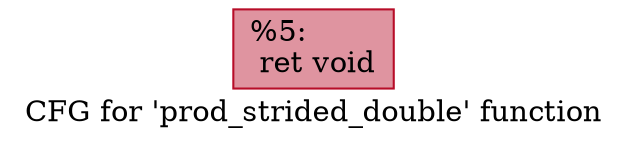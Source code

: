 digraph "CFG for 'prod_strided_double' function" {
	label="CFG for 'prod_strided_double' function";

	Node0x46c99c0 [shape=record,color="#b70d28ff", style=filled, fillcolor="#b70d2870",label="{%5:\l  ret void\l}"];
}
